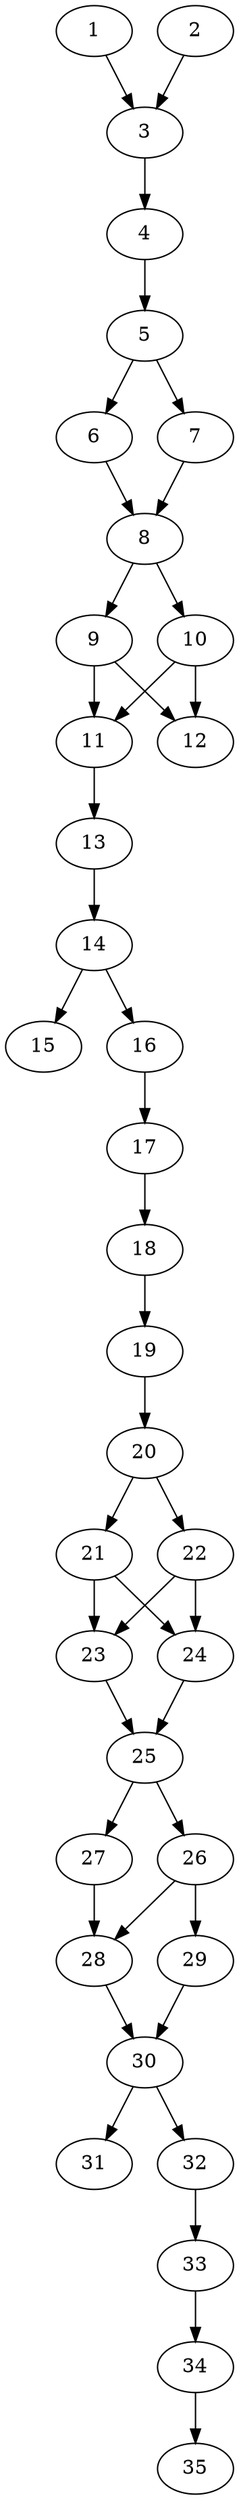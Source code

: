 // DAG automatically generated by daggen at Thu Oct  3 14:05:36 2019
// ./daggen --dot -n 35 --ccr 0.5 --fat 0.3 --regular 0.5 --density 0.9 --mindata 5242880 --maxdata 52428800 
digraph G {
  1 [size="31545344", alpha="0.08", expect_size="15772672"] 
  1 -> 3 [size ="15772672"]
  2 [size="68632576", alpha="0.19", expect_size="34316288"] 
  2 -> 3 [size ="34316288"]
  3 [size="64124928", alpha="0.05", expect_size="32062464"] 
  3 -> 4 [size ="32062464"]
  4 [size="90699776", alpha="0.08", expect_size="45349888"] 
  4 -> 5 [size ="45349888"]
  5 [size="54177792", alpha="0.11", expect_size="27088896"] 
  5 -> 6 [size ="27088896"]
  5 -> 7 [size ="27088896"]
  6 [size="61886464", alpha="0.01", expect_size="30943232"] 
  6 -> 8 [size ="30943232"]
  7 [size="81285120", alpha="0.06", expect_size="40642560"] 
  7 -> 8 [size ="40642560"]
  8 [size="68868096", alpha="0.09", expect_size="34434048"] 
  8 -> 9 [size ="34434048"]
  8 -> 10 [size ="34434048"]
  9 [size="63991808", alpha="0.17", expect_size="31995904"] 
  9 -> 11 [size ="31995904"]
  9 -> 12 [size ="31995904"]
  10 [size="42510336", alpha="0.03", expect_size="21255168"] 
  10 -> 11 [size ="21255168"]
  10 -> 12 [size ="21255168"]
  11 [size="83030016", alpha="0.16", expect_size="41515008"] 
  11 -> 13 [size ="41515008"]
  12 [size="26048512", alpha="0.04", expect_size="13024256"] 
  13 [size="22724608", alpha="0.15", expect_size="11362304"] 
  13 -> 14 [size ="11362304"]
  14 [size="44322816", alpha="0.02", expect_size="22161408"] 
  14 -> 15 [size ="22161408"]
  14 -> 16 [size ="22161408"]
  15 [size="80017408", alpha="0.08", expect_size="40008704"] 
  16 [size="39307264", alpha="0.12", expect_size="19653632"] 
  16 -> 17 [size ="19653632"]
  17 [size="41754624", alpha="0.19", expect_size="20877312"] 
  17 -> 18 [size ="20877312"]
  18 [size="70354944", alpha="0.03", expect_size="35177472"] 
  18 -> 19 [size ="35177472"]
  19 [size="16111616", alpha="0.17", expect_size="8055808"] 
  19 -> 20 [size ="8055808"]
  20 [size="96333824", alpha="0.14", expect_size="48166912"] 
  20 -> 21 [size ="48166912"]
  20 -> 22 [size ="48166912"]
  21 [size="18368512", alpha="0.15", expect_size="9184256"] 
  21 -> 23 [size ="9184256"]
  21 -> 24 [size ="9184256"]
  22 [size="95215616", alpha="0.09", expect_size="47607808"] 
  22 -> 23 [size ="47607808"]
  22 -> 24 [size ="47607808"]
  23 [size="21063680", alpha="0.14", expect_size="10531840"] 
  23 -> 25 [size ="10531840"]
  24 [size="93108224", alpha="0.15", expect_size="46554112"] 
  24 -> 25 [size ="46554112"]
  25 [size="103403520", alpha="0.07", expect_size="51701760"] 
  25 -> 26 [size ="51701760"]
  25 -> 27 [size ="51701760"]
  26 [size="48343040", alpha="0.09", expect_size="24171520"] 
  26 -> 28 [size ="24171520"]
  26 -> 29 [size ="24171520"]
  27 [size="103335936", alpha="0.06", expect_size="51667968"] 
  27 -> 28 [size ="51667968"]
  28 [size="100032512", alpha="0.15", expect_size="50016256"] 
  28 -> 30 [size ="50016256"]
  29 [size="19040256", alpha="0.16", expect_size="9520128"] 
  29 -> 30 [size ="9520128"]
  30 [size="100579328", alpha="0.03", expect_size="50289664"] 
  30 -> 31 [size ="50289664"]
  30 -> 32 [size ="50289664"]
  31 [size="72298496", alpha="0.06", expect_size="36149248"] 
  32 [size="49629184", alpha="0.12", expect_size="24814592"] 
  32 -> 33 [size ="24814592"]
  33 [size="90720256", alpha="0.01", expect_size="45360128"] 
  33 -> 34 [size ="45360128"]
  34 [size="60465152", alpha="0.17", expect_size="30232576"] 
  34 -> 35 [size ="30232576"]
  35 [size="39077888", alpha="0.08", expect_size="19538944"] 
}
